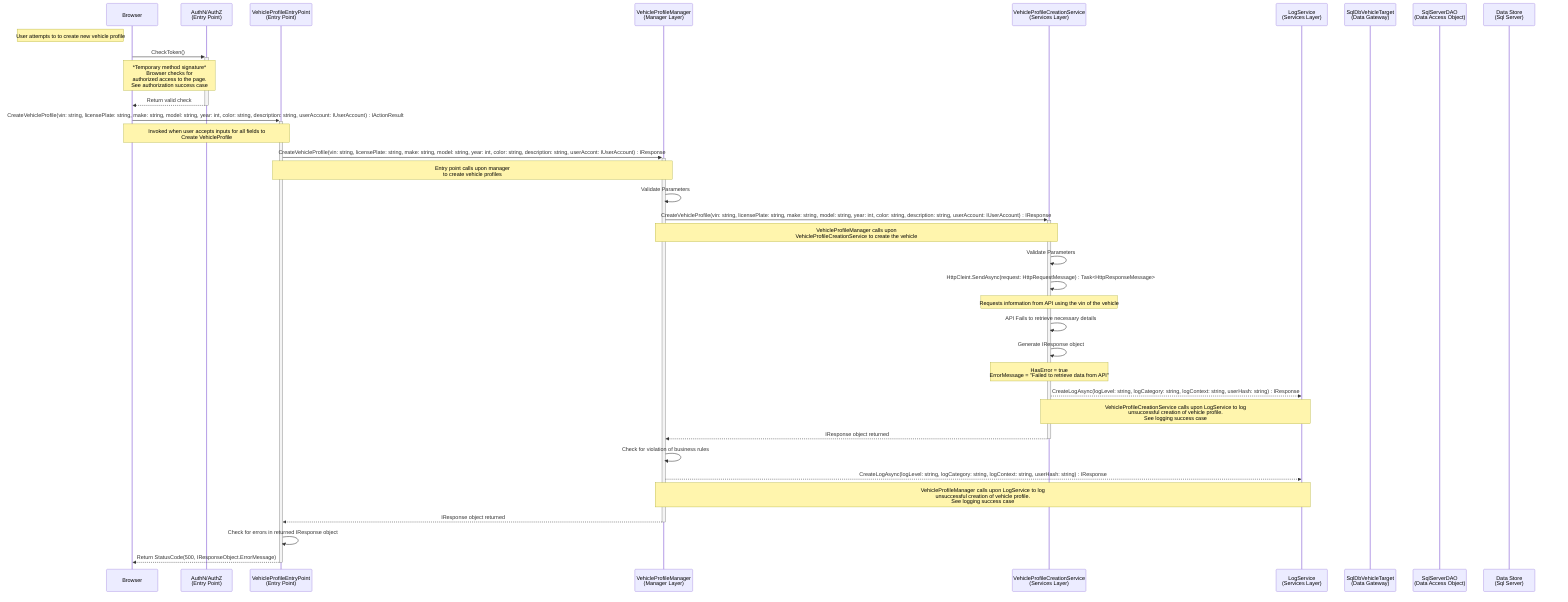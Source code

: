sequenceDiagram
participant u as Browser
participant az as AuthN/AuthZ<br>(Entry Point)
participant e as VehicleProfileEntryPoint<br>(Entry Point)
participant vpm as VehicleProfileManager<br>(Manager Layer)
participant vps as VehicleProfileCreationService<br>(Services Layer)
participant ll as LogService<br>(Services Layer)
participant dg as SqlDbVehicleTarget<br>(Data Gateway)
participant da as SqlServerDAO<br>(Data Access Object)
participant ds as Data Store<br>(Sql Server)

Note Left of u: User attempts to to create new vehicle profile
u->>+az: CheckToken() 
    Note over u,az: *Temporary method signature*<br>Browser checks for<br>authorized access to the page.<br>See authorization success case
az-->>-u: Return valid check

u->>+e: CreateVehicleProfile(vin: string, licensePlate: string, make: string, model: string, year: int, color: string, description: string, userAccount: IUserAccount) : IActionResult
    Note over u,e: Invoked when user accepts inputs for all fields to<br>Create VehicleProfile

    e->>+vpm: CreateVehicleProfile(vin: string, licensePlate: string, make: string, model: string, year: int, color: string, description: string, userAccont: IUserAccount) : IResponse
        Note over e,vpm: Entry point calls upon manager<br>to create vehicle profiles
        
        vpm->>vpm: Validate Parameters

        vpm->>+vps: CreateVehicleProfile(vin: string, licensePlate: string, make: string, model: string, year: int, color: string, description: string, userAccount: IUserAccount) : IResponse
            Note over vpm,vps: VehicleProfileManager calls upon<br>VehicleProfileCreationService to create the vehicle

            vps->>vps: Validate Parameters

            # Use api to search for other details on the vehicle
            vps->>vps: HttpCleint.SendAsync(request: HttpRequestMessage) : Task<HttpResponseMessage>
                Note over vps,vps: Requests information from API using the vin of the vehicle

            vps->>vps: API Fails to retrieve necessary details

            vps->>vps: Generate IResponse object
                Note over vps,vps: HasError = true<br>ErrorMessage = "Failed to retrieve data from API"

            # Log unsuccessful vehicle creation
            vps-->>ll: CreateLogAsync(logLevel: string, logCategory: string, logContext: string, userHash: string) : IResponse
                Note over vps,ll: VehicleProfileCreationService calls upon LogService to log<br>unsuccessful creation of vehicle profile.<br>See logging success case

        vps-->>-vpm: IResponse object returned

        vpm->>vpm: Check for violation of business rules

        # Log unsuccessful vehicle creation
        vpm-->>ll: CreateLogAsync(logLevel: string, logCategory: string, logContext: string, userHash: string) : IResponse
            Note over vpm,ll: VehicleProfileManager calls upon LogService to log<br>unsuccessful creation of vehicle profile.<br>See logging success case
        
    vpm-->>-e: IResponse object returned

    e->>e: Check for errors in returned IResponse object

e-->>-u: Return StatusCode(500, IResponseObject.ErrorMessage)